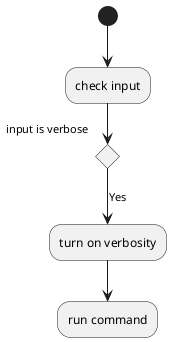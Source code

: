 {
  "sha1": "ojsxhid1467ttry7qfra6s2p1suqbva",
  "insertion": {
    "when": "2024-06-04T17:28:39.968Z",
    "user": "plantuml@gmail.com"
  }
}
@startuml
(*)  --> "check input"
If "input is verbose" then
--> [Yes] "turn on verbosity"
Endif
--> "run command"
@enduml
